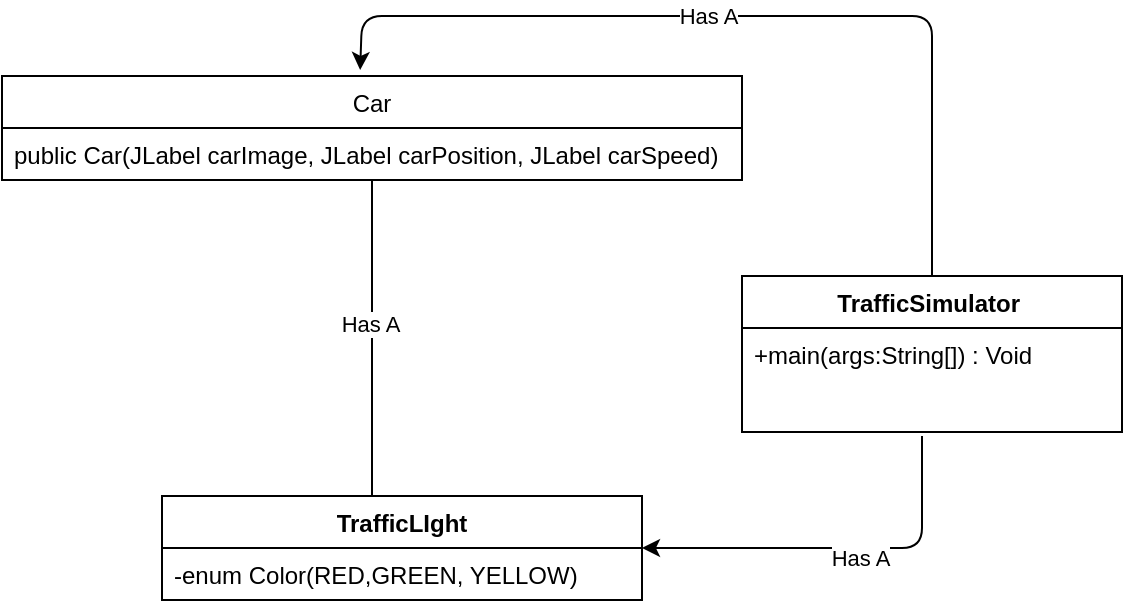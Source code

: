 <mxfile>
    <diagram id="43DB-VEL97SzryAKxGKC" name="Page-1">
        <mxGraphModel dx="1904" dy="731" grid="1" gridSize="10" guides="1" tooltips="1" connect="1" arrows="1" fold="1" page="1" pageScale="1" pageWidth="850" pageHeight="1100" math="0" shadow="0">
            <root>
                <mxCell id="0"/>
                <mxCell id="1" parent="0"/>
                <mxCell id="104" style="edgeStyle=none;html=1;" edge="1" parent="1" source="24">
                    <mxGeometry relative="1" as="geometry">
                        <mxPoint x="205" y="330" as="targetPoint"/>
                    </mxGeometry>
                </mxCell>
                <mxCell id="105" value="Has A" style="edgeLabel;html=1;align=center;verticalAlign=middle;resizable=0;points=[];" vertex="1" connectable="0" parent="104">
                    <mxGeometry x="-0.143" y="-1" relative="1" as="geometry">
                        <mxPoint as="offset"/>
                    </mxGeometry>
                </mxCell>
                <mxCell id="24" value="Car" style="swimlane;fontStyle=0;childLayout=stackLayout;horizontal=1;startSize=26;fillColor=none;horizontalStack=0;resizeParent=1;resizeParentMax=0;resizeLast=0;collapsible=1;marginBottom=0;" parent="1" vertex="1">
                    <mxGeometry x="20" y="110" width="370" height="52" as="geometry"/>
                </mxCell>
                <mxCell id="25" value="public Car(JLabel carImage, JLabel carPosition, JLabel carSpeed)" style="text;strokeColor=none;fillColor=none;align=left;verticalAlign=top;spacingLeft=4;spacingRight=4;overflow=hidden;rotatable=0;points=[[0,0.5],[1,0.5]];portConstraint=eastwest;" parent="24" vertex="1">
                    <mxGeometry y="26" width="370" height="26" as="geometry"/>
                </mxCell>
                <mxCell id="100" style="edgeStyle=none;html=1;entryX=0.484;entryY=-0.058;entryDx=0;entryDy=0;entryPerimeter=0;" edge="1" parent="1" source="34" target="24">
                    <mxGeometry relative="1" as="geometry">
                        <Array as="points">
                            <mxPoint x="485" y="80"/>
                            <mxPoint x="350" y="80"/>
                            <mxPoint x="200" y="80"/>
                        </Array>
                    </mxGeometry>
                </mxCell>
                <mxCell id="101" value="Has A" style="edgeLabel;html=1;align=center;verticalAlign=middle;resizable=0;points=[];" vertex="1" connectable="0" parent="100">
                    <mxGeometry x="0.095" relative="1" as="geometry">
                        <mxPoint as="offset"/>
                    </mxGeometry>
                </mxCell>
                <mxCell id="34" value="TrafficSimulator " style="swimlane;fontStyle=1;align=center;verticalAlign=top;childLayout=stackLayout;horizontal=1;startSize=26;horizontalStack=0;resizeParent=1;resizeParentMax=0;resizeLast=0;collapsible=1;marginBottom=0;" parent="1" vertex="1">
                    <mxGeometry x="390" y="210" width="190" height="78" as="geometry"/>
                </mxCell>
                <mxCell id="95" value="+main(args:String[]) : Void" style="text;strokeColor=none;fillColor=none;align=left;verticalAlign=top;spacingLeft=4;spacingRight=4;overflow=hidden;rotatable=0;points=[[0,0.5],[1,0.5]];portConstraint=eastwest;" parent="34" vertex="1">
                    <mxGeometry y="26" width="190" height="52" as="geometry"/>
                </mxCell>
                <mxCell id="82" value="TrafficLIght" style="swimlane;fontStyle=1;align=center;verticalAlign=top;childLayout=stackLayout;horizontal=1;startSize=26;horizontalStack=0;resizeParent=1;resizeParentMax=0;resizeLast=0;collapsible=1;marginBottom=0;" parent="1" vertex="1">
                    <mxGeometry x="100" y="320" width="240" height="52" as="geometry"/>
                </mxCell>
                <mxCell id="96" value="-enum Color(RED,GREEN, YELLOW)" style="text;strokeColor=none;fillColor=none;align=left;verticalAlign=top;spacingLeft=4;spacingRight=4;overflow=hidden;rotatable=0;points=[[0,0.5],[1,0.5]];portConstraint=eastwest;" parent="82" vertex="1">
                    <mxGeometry y="26" width="240" height="26" as="geometry"/>
                </mxCell>
                <mxCell id="102" style="edgeStyle=none;html=1;entryX=1;entryY=0.5;entryDx=0;entryDy=0;" edge="1" parent="1" target="82">
                    <mxGeometry relative="1" as="geometry">
                        <mxPoint x="480" y="290" as="sourcePoint"/>
                        <Array as="points">
                            <mxPoint x="480" y="346"/>
                        </Array>
                    </mxGeometry>
                </mxCell>
                <mxCell id="103" value="Has A" style="edgeLabel;html=1;align=center;verticalAlign=middle;resizable=0;points=[];" vertex="1" connectable="0" parent="102">
                    <mxGeometry x="-0.112" y="5" relative="1" as="geometry">
                        <mxPoint as="offset"/>
                    </mxGeometry>
                </mxCell>
            </root>
        </mxGraphModel>
    </diagram>
</mxfile>